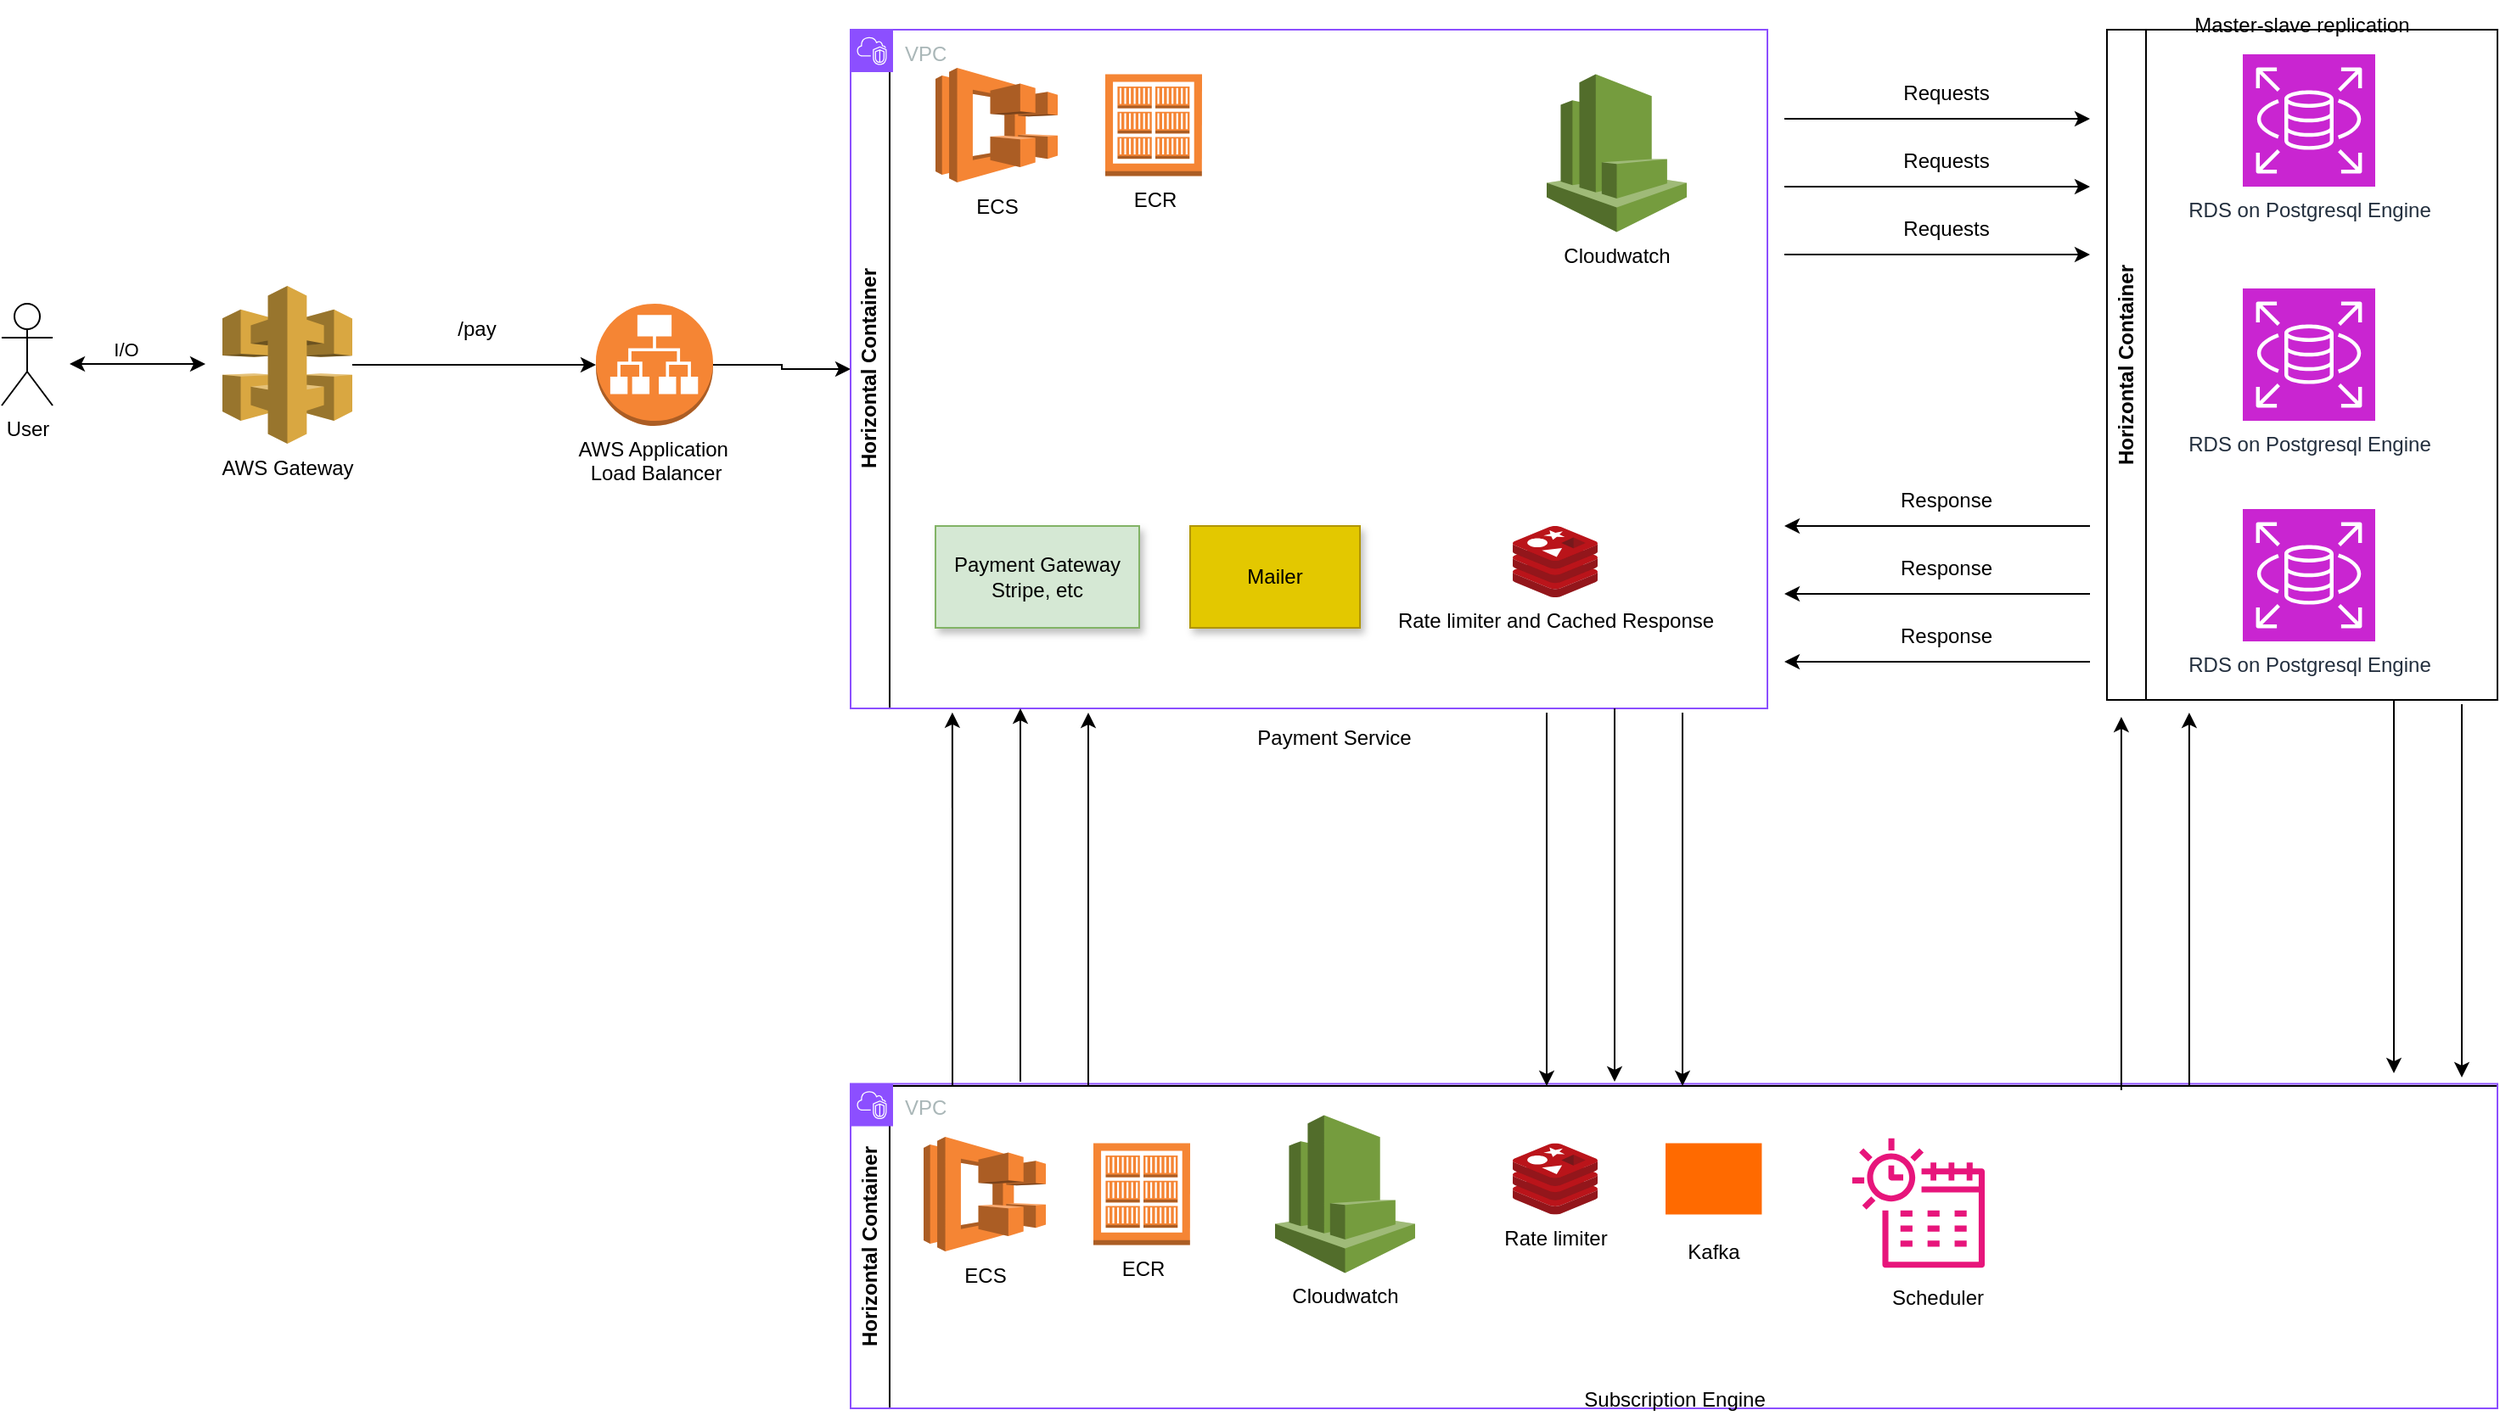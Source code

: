 <mxfile version="27.0.1">
  <diagram name="Page-1" id="oWnz_EQfe5_99yX0bL4z">
    <mxGraphModel dx="2593" dy="1498" grid="1" gridSize="10" guides="1" tooltips="1" connect="1" arrows="1" fold="1" page="1" pageScale="1" pageWidth="3300" pageHeight="4681" math="0" shadow="0">
      <root>
        <mxCell id="0" />
        <mxCell id="1" parent="0" />
        <mxCell id="Rnt6nUYaGQKZYK7r9Nj7-2" value="AWS Gateway" style="outlineConnect=0;dashed=0;verticalLabelPosition=bottom;verticalAlign=top;align=center;html=1;shape=mxgraph.aws3.api_gateway;fillColor=#D9A741;gradientColor=none;" vertex="1" parent="1">
          <mxGeometry x="350" y="338.5" width="76.5" height="93" as="geometry" />
        </mxCell>
        <mxCell id="Rnt6nUYaGQKZYK7r9Nj7-9" style="edgeStyle=orthogonalEdgeStyle;rounded=0;orthogonalLoop=1;jettySize=auto;html=1;entryX=0;entryY=0.5;entryDx=0;entryDy=0;" edge="1" parent="1" source="Rnt6nUYaGQKZYK7r9Nj7-4" target="Rnt6nUYaGQKZYK7r9Nj7-8">
          <mxGeometry relative="1" as="geometry" />
        </mxCell>
        <mxCell id="Rnt6nUYaGQKZYK7r9Nj7-4" value="AWS Application&amp;nbsp;&lt;div&gt;Load Balancer&lt;/div&gt;" style="outlineConnect=0;dashed=0;verticalLabelPosition=bottom;verticalAlign=top;align=center;html=1;shape=mxgraph.aws3.application_load_balancer;fillColor=#F58534;gradientColor=none;" vertex="1" parent="1">
          <mxGeometry x="570" y="349" width="69" height="72" as="geometry" />
        </mxCell>
        <mxCell id="Rnt6nUYaGQKZYK7r9Nj7-6" style="edgeStyle=orthogonalEdgeStyle;rounded=0;orthogonalLoop=1;jettySize=auto;html=1;entryX=0;entryY=0.5;entryDx=0;entryDy=0;entryPerimeter=0;" edge="1" parent="1" source="Rnt6nUYaGQKZYK7r9Nj7-2" target="Rnt6nUYaGQKZYK7r9Nj7-4">
          <mxGeometry relative="1" as="geometry" />
        </mxCell>
        <mxCell id="Rnt6nUYaGQKZYK7r9Nj7-7" value="/pay" style="text;html=1;align=center;verticalAlign=middle;whiteSpace=wrap;rounded=0;" vertex="1" parent="1">
          <mxGeometry x="470" y="349" width="60" height="30" as="geometry" />
        </mxCell>
        <mxCell id="Rnt6nUYaGQKZYK7r9Nj7-8" value="Horizontal Container" style="swimlane;horizontal=0;whiteSpace=wrap;html=1;strokeColor=light-dark(#000000,#00CC00);" vertex="1" parent="1">
          <mxGeometry x="720" y="187.5" width="540" height="400" as="geometry" />
        </mxCell>
        <mxCell id="Rnt6nUYaGQKZYK7r9Nj7-10" value="ECS" style="outlineConnect=0;dashed=0;verticalLabelPosition=bottom;verticalAlign=top;align=center;html=1;shape=mxgraph.aws3.ecs;fillColor=#F58534;gradientColor=none;" vertex="1" parent="Rnt6nUYaGQKZYK7r9Nj7-8">
          <mxGeometry x="50" y="22.5" width="72" height="67.5" as="geometry" />
        </mxCell>
        <mxCell id="Rnt6nUYaGQKZYK7r9Nj7-11" value="ECR" style="outlineConnect=0;dashed=0;verticalLabelPosition=bottom;verticalAlign=top;align=center;html=1;shape=mxgraph.aws3.ecr_registry;fillColor=#F58534;gradientColor=none;" vertex="1" parent="Rnt6nUYaGQKZYK7r9Nj7-8">
          <mxGeometry x="150" y="26.25" width="57" height="60" as="geometry" />
        </mxCell>
        <mxCell id="Rnt6nUYaGQKZYK7r9Nj7-12" value="Payment Gateway&lt;div&gt;Stripe, etc&lt;/div&gt;" style="rounded=0;whiteSpace=wrap;html=1;fillColor=#d5e8d4;strokeColor=#82b366;shadow=1;" vertex="1" parent="Rnt6nUYaGQKZYK7r9Nj7-8">
          <mxGeometry x="50" y="292.5" width="120" height="60" as="geometry" />
        </mxCell>
        <mxCell id="Rnt6nUYaGQKZYK7r9Nj7-13" value="Cloudwatch" style="outlineConnect=0;dashed=0;verticalLabelPosition=bottom;verticalAlign=top;align=center;html=1;shape=mxgraph.aws3.cloudwatch;fillColor=#759C3E;gradientColor=none;" vertex="1" parent="Rnt6nUYaGQKZYK7r9Nj7-8">
          <mxGeometry x="410" y="26.25" width="82.5" height="93" as="geometry" />
        </mxCell>
        <mxCell id="Rnt6nUYaGQKZYK7r9Nj7-37" value="Mailer" style="rounded=0;whiteSpace=wrap;html=1;fillColor=#e3c800;strokeColor=#B09500;fontColor=#000000;shadow=1;" vertex="1" parent="Rnt6nUYaGQKZYK7r9Nj7-8">
          <mxGeometry x="200" y="292.5" width="100" height="60" as="geometry" />
        </mxCell>
        <mxCell id="Rnt6nUYaGQKZYK7r9Nj7-38" value="Rate limiter and Cached Response" style="image;sketch=0;aspect=fixed;html=1;points=[];align=center;fontSize=12;image=img/lib/mscae/Cache_Redis_Product.svg;" vertex="1" parent="Rnt6nUYaGQKZYK7r9Nj7-8">
          <mxGeometry x="390" y="292.5" width="50" height="42" as="geometry" />
        </mxCell>
        <mxCell id="Rnt6nUYaGQKZYK7r9Nj7-50" value="VPC" style="points=[[0,0],[0.25,0],[0.5,0],[0.75,0],[1,0],[1,0.25],[1,0.5],[1,0.75],[1,1],[0.75,1],[0.5,1],[0.25,1],[0,1],[0,0.75],[0,0.5],[0,0.25]];outlineConnect=0;gradientColor=none;html=1;whiteSpace=wrap;fontSize=12;fontStyle=0;container=1;pointerEvents=0;collapsible=0;recursiveResize=0;shape=mxgraph.aws4.group;grIcon=mxgraph.aws4.group_vpc2;strokeColor=light-dark(#8C4FFF,#00CC00);fillColor=none;verticalAlign=top;align=left;spacingLeft=30;fontColor=#AAB7B8;dashed=0;" vertex="1" parent="Rnt6nUYaGQKZYK7r9Nj7-8">
          <mxGeometry width="540" height="400" as="geometry" />
        </mxCell>
        <mxCell id="Rnt6nUYaGQKZYK7r9Nj7-15" value="Horizontal Container" style="swimlane;horizontal=0;whiteSpace=wrap;html=1;" vertex="1" parent="1">
          <mxGeometry x="1460" y="187.5" width="230" height="395" as="geometry" />
        </mxCell>
        <mxCell id="Rnt6nUYaGQKZYK7r9Nj7-39" value="RDS on Postgresql Engine" style="sketch=0;points=[[0,0,0],[0.25,0,0],[0.5,0,0],[0.75,0,0],[1,0,0],[0,1,0],[0.25,1,0],[0.5,1,0],[0.75,1,0],[1,1,0],[0,0.25,0],[0,0.5,0],[0,0.75,0],[1,0.25,0],[1,0.5,0],[1,0.75,0]];outlineConnect=0;fontColor=#232F3E;fillColor=#C925D1;strokeColor=#ffffff;dashed=0;verticalLabelPosition=bottom;verticalAlign=top;align=center;html=1;fontSize=12;fontStyle=0;aspect=fixed;shape=mxgraph.aws4.resourceIcon;resIcon=mxgraph.aws4.rds;" vertex="1" parent="Rnt6nUYaGQKZYK7r9Nj7-15">
          <mxGeometry x="80" y="14.5" width="78" height="78" as="geometry" />
        </mxCell>
        <mxCell id="Rnt6nUYaGQKZYK7r9Nj7-40" value="RDS on Postgresql Engine" style="sketch=0;points=[[0,0,0],[0.25,0,0],[0.5,0,0],[0.75,0,0],[1,0,0],[0,1,0],[0.25,1,0],[0.5,1,0],[0.75,1,0],[1,1,0],[0,0.25,0],[0,0.5,0],[0,0.75,0],[1,0.25,0],[1,0.5,0],[1,0.75,0]];outlineConnect=0;fontColor=#232F3E;fillColor=#C925D1;strokeColor=#ffffff;dashed=0;verticalLabelPosition=bottom;verticalAlign=top;align=center;html=1;fontSize=12;fontStyle=0;aspect=fixed;shape=mxgraph.aws4.resourceIcon;resIcon=mxgraph.aws4.rds;" vertex="1" parent="Rnt6nUYaGQKZYK7r9Nj7-15">
          <mxGeometry x="80" y="152.5" width="78" height="78" as="geometry" />
        </mxCell>
        <mxCell id="Rnt6nUYaGQKZYK7r9Nj7-41" value="RDS on Postgresql Engine" style="sketch=0;points=[[0,0,0],[0.25,0,0],[0.5,0,0],[0.75,0,0],[1,0,0],[0,1,0],[0.25,1,0],[0.5,1,0],[0.75,1,0],[1,1,0],[0,0.25,0],[0,0.5,0],[0,0.75,0],[1,0.25,0],[1,0.5,0],[1,0.75,0]];outlineConnect=0;fontColor=#232F3E;fillColor=#C925D1;strokeColor=#ffffff;dashed=0;verticalLabelPosition=bottom;verticalAlign=top;align=center;html=1;fontSize=12;fontStyle=0;aspect=fixed;shape=mxgraph.aws4.resourceIcon;resIcon=mxgraph.aws4.rds;" vertex="1" parent="Rnt6nUYaGQKZYK7r9Nj7-15">
          <mxGeometry x="80" y="282.5" width="78" height="78" as="geometry" />
        </mxCell>
        <mxCell id="Rnt6nUYaGQKZYK7r9Nj7-24" value="" style="endArrow=classic;html=1;rounded=0;" edge="1" parent="1">
          <mxGeometry width="50" height="50" relative="1" as="geometry">
            <mxPoint x="1270" y="240" as="sourcePoint" />
            <mxPoint x="1450" y="240" as="targetPoint" />
          </mxGeometry>
        </mxCell>
        <mxCell id="Rnt6nUYaGQKZYK7r9Nj7-25" value="Requests" style="text;html=1;align=center;verticalAlign=middle;resizable=0;points=[];autosize=1;strokeColor=none;fillColor=none;" vertex="1" parent="1">
          <mxGeometry x="1330" y="210" width="70" height="30" as="geometry" />
        </mxCell>
        <mxCell id="Rnt6nUYaGQKZYK7r9Nj7-26" value="Requests" style="text;html=1;align=center;verticalAlign=middle;resizable=0;points=[];autosize=1;strokeColor=none;fillColor=none;" vertex="1" parent="1">
          <mxGeometry x="1330" y="250" width="70" height="30" as="geometry" />
        </mxCell>
        <mxCell id="Rnt6nUYaGQKZYK7r9Nj7-27" value="" style="endArrow=classic;html=1;rounded=0;" edge="1" parent="1">
          <mxGeometry width="50" height="50" relative="1" as="geometry">
            <mxPoint x="1270" y="280" as="sourcePoint" />
            <mxPoint x="1450" y="280" as="targetPoint" />
          </mxGeometry>
        </mxCell>
        <mxCell id="Rnt6nUYaGQKZYK7r9Nj7-28" value="Requests" style="text;html=1;align=center;verticalAlign=middle;resizable=0;points=[];autosize=1;strokeColor=none;fillColor=none;" vertex="1" parent="1">
          <mxGeometry x="1330" y="290" width="70" height="30" as="geometry" />
        </mxCell>
        <mxCell id="Rnt6nUYaGQKZYK7r9Nj7-29" value="" style="endArrow=classic;html=1;rounded=0;" edge="1" parent="1">
          <mxGeometry width="50" height="50" relative="1" as="geometry">
            <mxPoint x="1270" y="320" as="sourcePoint" />
            <mxPoint x="1450" y="320" as="targetPoint" />
          </mxGeometry>
        </mxCell>
        <mxCell id="Rnt6nUYaGQKZYK7r9Nj7-30" value="Response" style="text;html=1;align=center;verticalAlign=middle;resizable=0;points=[];autosize=1;strokeColor=none;fillColor=none;" vertex="1" parent="1">
          <mxGeometry x="1325" y="450" width="80" height="30" as="geometry" />
        </mxCell>
        <mxCell id="Rnt6nUYaGQKZYK7r9Nj7-31" value="" style="endArrow=classic;html=1;rounded=0;" edge="1" parent="1">
          <mxGeometry width="50" height="50" relative="1" as="geometry">
            <mxPoint x="1450" y="480" as="sourcePoint" />
            <mxPoint x="1270" y="480" as="targetPoint" />
          </mxGeometry>
        </mxCell>
        <mxCell id="Rnt6nUYaGQKZYK7r9Nj7-32" value="" style="endArrow=classic;html=1;rounded=0;" edge="1" parent="1">
          <mxGeometry width="50" height="50" relative="1" as="geometry">
            <mxPoint x="1450" y="520" as="sourcePoint" />
            <mxPoint x="1270" y="520" as="targetPoint" />
          </mxGeometry>
        </mxCell>
        <mxCell id="Rnt6nUYaGQKZYK7r9Nj7-33" value="Response" style="text;html=1;align=center;verticalAlign=middle;resizable=0;points=[];autosize=1;strokeColor=none;fillColor=none;" vertex="1" parent="1">
          <mxGeometry x="1325" y="490" width="80" height="30" as="geometry" />
        </mxCell>
        <mxCell id="Rnt6nUYaGQKZYK7r9Nj7-34" value="" style="endArrow=classic;html=1;rounded=0;" edge="1" parent="1">
          <mxGeometry width="50" height="50" relative="1" as="geometry">
            <mxPoint x="1450" y="560" as="sourcePoint" />
            <mxPoint x="1270" y="560" as="targetPoint" />
          </mxGeometry>
        </mxCell>
        <mxCell id="Rnt6nUYaGQKZYK7r9Nj7-35" value="Response" style="text;html=1;align=center;verticalAlign=middle;resizable=0;points=[];autosize=1;strokeColor=none;fillColor=none;" vertex="1" parent="1">
          <mxGeometry x="1325" y="530" width="80" height="30" as="geometry" />
        </mxCell>
        <mxCell id="Rnt6nUYaGQKZYK7r9Nj7-36" value="Payment Service" style="text;html=1;align=center;verticalAlign=middle;whiteSpace=wrap;rounded=0;" vertex="1" parent="1">
          <mxGeometry x="940" y="590" width="130" height="30" as="geometry" />
        </mxCell>
        <mxCell id="Rnt6nUYaGQKZYK7r9Nj7-42" value="" style="endArrow=classic;startArrow=classic;html=1;rounded=0;" edge="1" parent="1">
          <mxGeometry width="50" height="50" relative="1" as="geometry">
            <mxPoint x="260" y="384.5" as="sourcePoint" />
            <mxPoint x="340" y="384.5" as="targetPoint" />
          </mxGeometry>
        </mxCell>
        <mxCell id="Rnt6nUYaGQKZYK7r9Nj7-43" value="I/O" style="edgeLabel;html=1;align=center;verticalAlign=middle;resizable=0;points=[];" vertex="1" connectable="0" parent="Rnt6nUYaGQKZYK7r9Nj7-42">
          <mxGeometry x="-0.175" y="10" relative="1" as="geometry">
            <mxPoint y="1" as="offset" />
          </mxGeometry>
        </mxCell>
        <mxCell id="Rnt6nUYaGQKZYK7r9Nj7-44" value="User" style="shape=umlActor;verticalLabelPosition=bottom;verticalAlign=top;html=1;outlineConnect=0;" vertex="1" parent="1">
          <mxGeometry x="220" y="349" width="30" height="60" as="geometry" />
        </mxCell>
        <mxCell id="Rnt6nUYaGQKZYK7r9Nj7-47" value="Master-slave replication" style="text;html=1;align=center;verticalAlign=middle;whiteSpace=wrap;rounded=0;" vertex="1" parent="1">
          <mxGeometry x="1510" y="170" width="130" height="30" as="geometry" />
        </mxCell>
        <mxCell id="Rnt6nUYaGQKZYK7r9Nj7-48" value="Horizontal Container" style="swimlane;horizontal=0;whiteSpace=wrap;html=1;strokeColor=light-dark(#000000,#00FF00);" vertex="1" parent="1">
          <mxGeometry x="720" y="810" width="970" height="190" as="geometry" />
        </mxCell>
        <mxCell id="Rnt6nUYaGQKZYK7r9Nj7-51" value="Rate limiter" style="image;sketch=0;aspect=fixed;html=1;points=[];align=center;fontSize=12;image=img/lib/mscae/Cache_Redis_Product.svg;" vertex="1" parent="Rnt6nUYaGQKZYK7r9Nj7-48">
          <mxGeometry x="390" y="33.75" width="50" height="42" as="geometry" />
        </mxCell>
        <mxCell id="Rnt6nUYaGQKZYK7r9Nj7-52" value="ECS" style="outlineConnect=0;dashed=0;verticalLabelPosition=bottom;verticalAlign=top;align=center;html=1;shape=mxgraph.aws3.ecs;fillColor=#F58534;gradientColor=none;" vertex="1" parent="Rnt6nUYaGQKZYK7r9Nj7-48">
          <mxGeometry x="43" y="30" width="72" height="67.5" as="geometry" />
        </mxCell>
        <mxCell id="Rnt6nUYaGQKZYK7r9Nj7-53" value="ECR" style="outlineConnect=0;dashed=0;verticalLabelPosition=bottom;verticalAlign=top;align=center;html=1;shape=mxgraph.aws3.ecr_registry;fillColor=#F58534;gradientColor=none;" vertex="1" parent="Rnt6nUYaGQKZYK7r9Nj7-48">
          <mxGeometry x="143" y="33.75" width="57" height="60" as="geometry" />
        </mxCell>
        <mxCell id="Rnt6nUYaGQKZYK7r9Nj7-54" value="Cloudwatch" style="outlineConnect=0;dashed=0;verticalLabelPosition=bottom;verticalAlign=top;align=center;html=1;shape=mxgraph.aws3.cloudwatch;fillColor=#759C3E;gradientColor=none;" vertex="1" parent="Rnt6nUYaGQKZYK7r9Nj7-48">
          <mxGeometry x="250" y="17.25" width="82.5" height="93" as="geometry" />
        </mxCell>
        <mxCell id="Rnt6nUYaGQKZYK7r9Nj7-66" value="" style="points=[];aspect=fixed;html=1;align=center;shadow=0;dashed=0;fillColor=#FF6A00;strokeColor=none;shape=mxgraph.alibaba_cloud.kafka;" vertex="1" parent="Rnt6nUYaGQKZYK7r9Nj7-48">
          <mxGeometry x="480" y="33.75" width="56.7" height="42" as="geometry" />
        </mxCell>
        <mxCell id="Rnt6nUYaGQKZYK7r9Nj7-67" value="Kafka" style="text;html=1;align=center;verticalAlign=middle;resizable=0;points=[];autosize=1;strokeColor=none;fillColor=none;" vertex="1" parent="Rnt6nUYaGQKZYK7r9Nj7-48">
          <mxGeometry x="483.35" y="82.75" width="50" height="30" as="geometry" />
        </mxCell>
        <mxCell id="Rnt6nUYaGQKZYK7r9Nj7-72" value="" style="sketch=0;outlineConnect=0;fontColor=#232F3E;gradientColor=none;fillColor=#E7157B;strokeColor=none;dashed=0;verticalLabelPosition=bottom;verticalAlign=top;align=center;html=1;fontSize=12;fontStyle=0;aspect=fixed;pointerEvents=1;shape=mxgraph.aws4.eventbridge_scheduler;" vertex="1" parent="Rnt6nUYaGQKZYK7r9Nj7-48">
          <mxGeometry x="590" y="30" width="78" height="78" as="geometry" />
        </mxCell>
        <mxCell id="Rnt6nUYaGQKZYK7r9Nj7-73" value="Scheduler" style="text;html=1;align=center;verticalAlign=middle;resizable=0;points=[];autosize=1;strokeColor=none;fillColor=none;" vertex="1" parent="Rnt6nUYaGQKZYK7r9Nj7-48">
          <mxGeometry x="600" y="110.25" width="80" height="30" as="geometry" />
        </mxCell>
        <mxCell id="Rnt6nUYaGQKZYK7r9Nj7-74" value="VPC" style="points=[[0,0],[0.25,0],[0.5,0],[0.75,0],[1,0],[1,0.25],[1,0.5],[1,0.75],[1,1],[0.75,1],[0.5,1],[0.25,1],[0,1],[0,0.75],[0,0.5],[0,0.25]];outlineConnect=0;gradientColor=none;html=1;whiteSpace=wrap;fontSize=12;fontStyle=0;container=1;pointerEvents=0;collapsible=0;recursiveResize=0;shape=mxgraph.aws4.group;grIcon=mxgraph.aws4.group_vpc2;strokeColor=light-dark(#8C4FFF,#00FF00);fillColor=none;verticalAlign=top;align=left;spacingLeft=30;fontColor=#AAB7B8;dashed=0;" vertex="1" parent="Rnt6nUYaGQKZYK7r9Nj7-48">
          <mxGeometry y="-1.25" width="970" height="191.25" as="geometry" />
        </mxCell>
        <mxCell id="Rnt6nUYaGQKZYK7r9Nj7-55" value="" style="endArrow=classic;html=1;rounded=0;entryX=0.111;entryY=1.006;entryDx=0;entryDy=0;entryPerimeter=0;" edge="1" parent="1" target="Rnt6nUYaGQKZYK7r9Nj7-50">
          <mxGeometry width="50" height="50" relative="1" as="geometry">
            <mxPoint x="780" y="810" as="sourcePoint" />
            <mxPoint x="830" y="760" as="targetPoint" />
          </mxGeometry>
        </mxCell>
        <mxCell id="Rnt6nUYaGQKZYK7r9Nj7-56" value="" style="endArrow=classic;html=1;rounded=0;entryX=0.111;entryY=1.006;entryDx=0;entryDy=0;entryPerimeter=0;" edge="1" parent="1">
          <mxGeometry width="50" height="50" relative="1" as="geometry">
            <mxPoint x="820" y="807.5" as="sourcePoint" />
            <mxPoint x="820" y="587.5" as="targetPoint" />
          </mxGeometry>
        </mxCell>
        <mxCell id="Rnt6nUYaGQKZYK7r9Nj7-57" value="" style="endArrow=classic;html=1;rounded=0;entryX=0.111;entryY=1.006;entryDx=0;entryDy=0;entryPerimeter=0;" edge="1" parent="1">
          <mxGeometry width="50" height="50" relative="1" as="geometry">
            <mxPoint x="860" y="810" as="sourcePoint" />
            <mxPoint x="860" y="590" as="targetPoint" />
          </mxGeometry>
        </mxCell>
        <mxCell id="Rnt6nUYaGQKZYK7r9Nj7-61" value="" style="endArrow=classic;html=1;rounded=0;entryX=0.111;entryY=1.006;entryDx=0;entryDy=0;entryPerimeter=0;" edge="1" parent="1">
          <mxGeometry width="50" height="50" relative="1" as="geometry">
            <mxPoint x="1210" y="590" as="sourcePoint" />
            <mxPoint x="1210" y="810" as="targetPoint" />
          </mxGeometry>
        </mxCell>
        <mxCell id="Rnt6nUYaGQKZYK7r9Nj7-62" value="" style="endArrow=classic;html=1;rounded=0;entryX=0.111;entryY=1.006;entryDx=0;entryDy=0;entryPerimeter=0;" edge="1" parent="1">
          <mxGeometry width="50" height="50" relative="1" as="geometry">
            <mxPoint x="1170" y="587.5" as="sourcePoint" />
            <mxPoint x="1170" y="807.5" as="targetPoint" />
          </mxGeometry>
        </mxCell>
        <mxCell id="Rnt6nUYaGQKZYK7r9Nj7-63" value="" style="endArrow=classic;html=1;rounded=0;entryX=0.111;entryY=1.006;entryDx=0;entryDy=0;entryPerimeter=0;" edge="1" parent="1">
          <mxGeometry width="50" height="50" relative="1" as="geometry">
            <mxPoint x="1130" y="590" as="sourcePoint" />
            <mxPoint x="1130" y="810" as="targetPoint" />
          </mxGeometry>
        </mxCell>
        <mxCell id="Rnt6nUYaGQKZYK7r9Nj7-65" value="Subscription Engine" style="text;html=1;align=center;verticalAlign=middle;resizable=0;points=[];autosize=1;strokeColor=none;fillColor=none;" vertex="1" parent="1">
          <mxGeometry x="1140" y="980" width="130" height="30" as="geometry" />
        </mxCell>
        <mxCell id="Rnt6nUYaGQKZYK7r9Nj7-68" value="" style="endArrow=classic;html=1;rounded=0;entryX=0.111;entryY=1.006;entryDx=0;entryDy=0;entryPerimeter=0;" edge="1" parent="1">
          <mxGeometry width="50" height="50" relative="1" as="geometry">
            <mxPoint x="1508.46" y="810" as="sourcePoint" />
            <mxPoint x="1508.46" y="590" as="targetPoint" />
          </mxGeometry>
        </mxCell>
        <mxCell id="Rnt6nUYaGQKZYK7r9Nj7-69" value="" style="endArrow=classic;html=1;rounded=0;entryX=0.111;entryY=1.006;entryDx=0;entryDy=0;entryPerimeter=0;" edge="1" parent="1">
          <mxGeometry width="50" height="50" relative="1" as="geometry">
            <mxPoint x="1468.46" y="812.5" as="sourcePoint" />
            <mxPoint x="1468.46" y="592.5" as="targetPoint" />
          </mxGeometry>
        </mxCell>
        <mxCell id="Rnt6nUYaGQKZYK7r9Nj7-70" value="" style="endArrow=classic;html=1;rounded=0;entryX=0.111;entryY=1.006;entryDx=0;entryDy=0;entryPerimeter=0;" edge="1" parent="1">
          <mxGeometry width="50" height="50" relative="1" as="geometry">
            <mxPoint x="1669" y="585" as="sourcePoint" />
            <mxPoint x="1669" y="805" as="targetPoint" />
          </mxGeometry>
        </mxCell>
        <mxCell id="Rnt6nUYaGQKZYK7r9Nj7-71" value="" style="endArrow=classic;html=1;rounded=0;entryX=0.111;entryY=1.006;entryDx=0;entryDy=0;entryPerimeter=0;" edge="1" parent="1">
          <mxGeometry width="50" height="50" relative="1" as="geometry">
            <mxPoint x="1629" y="582.5" as="sourcePoint" />
            <mxPoint x="1629" y="802.5" as="targetPoint" />
          </mxGeometry>
        </mxCell>
      </root>
    </mxGraphModel>
  </diagram>
</mxfile>
